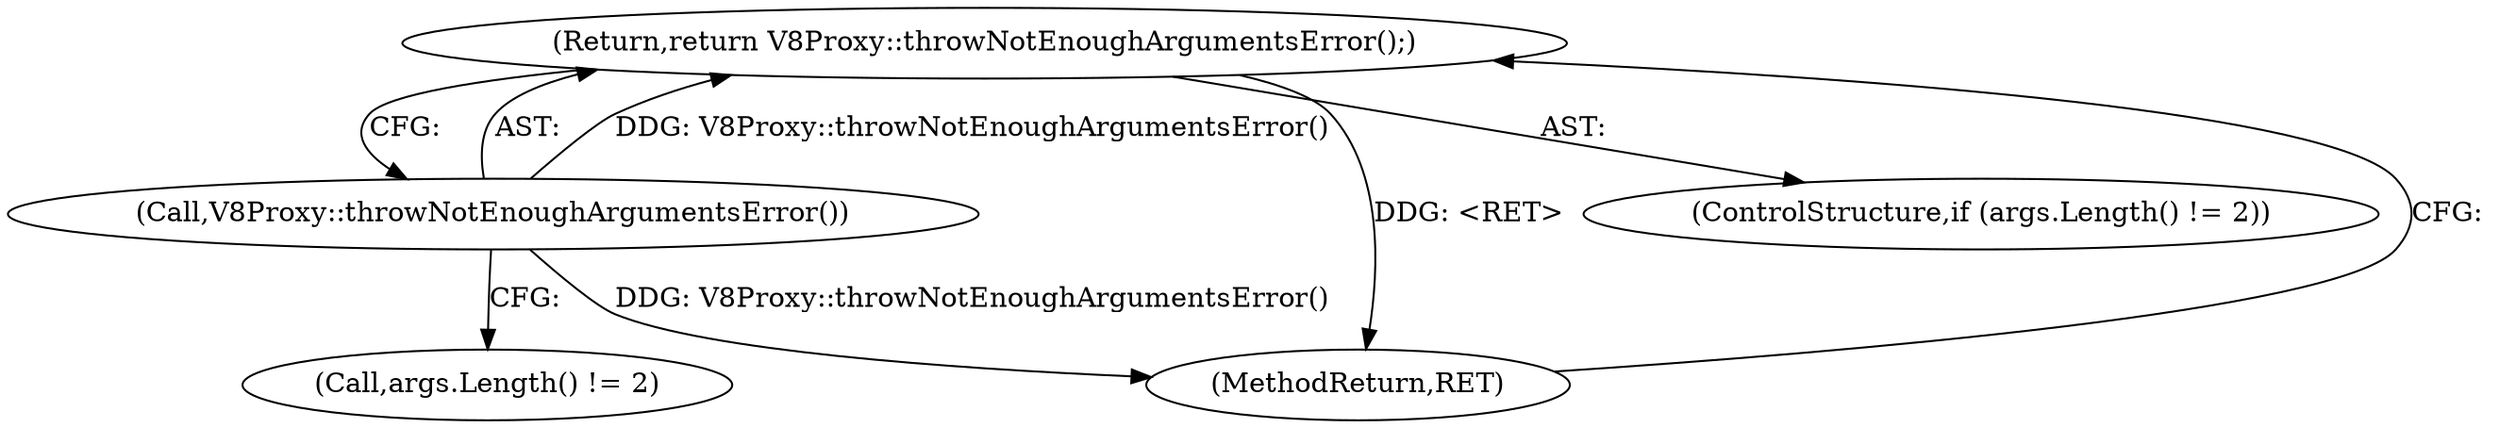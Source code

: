 digraph "1_Chrome_e9372a1bfd3588a80fcf49aa07321f0971dd6091_59@del" {
"1000109" [label="(Return,return V8Proxy::throwNotEnoughArgumentsError();)"];
"1000110" [label="(Call,V8Proxy::throwNotEnoughArgumentsError())"];
"1000167" [label="(MethodReturn,RET)"];
"1000106" [label="(Call,args.Length() != 2)"];
"1000110" [label="(Call,V8Proxy::throwNotEnoughArgumentsError())"];
"1000109" [label="(Return,return V8Proxy::throwNotEnoughArgumentsError();)"];
"1000105" [label="(ControlStructure,if (args.Length() != 2))"];
"1000109" -> "1000105"  [label="AST: "];
"1000109" -> "1000110"  [label="CFG: "];
"1000110" -> "1000109"  [label="AST: "];
"1000167" -> "1000109"  [label="CFG: "];
"1000109" -> "1000167"  [label="DDG: <RET>"];
"1000110" -> "1000109"  [label="DDG: V8Proxy::throwNotEnoughArgumentsError()"];
"1000110" -> "1000106"  [label="CFG: "];
"1000110" -> "1000167"  [label="DDG: V8Proxy::throwNotEnoughArgumentsError()"];
}
